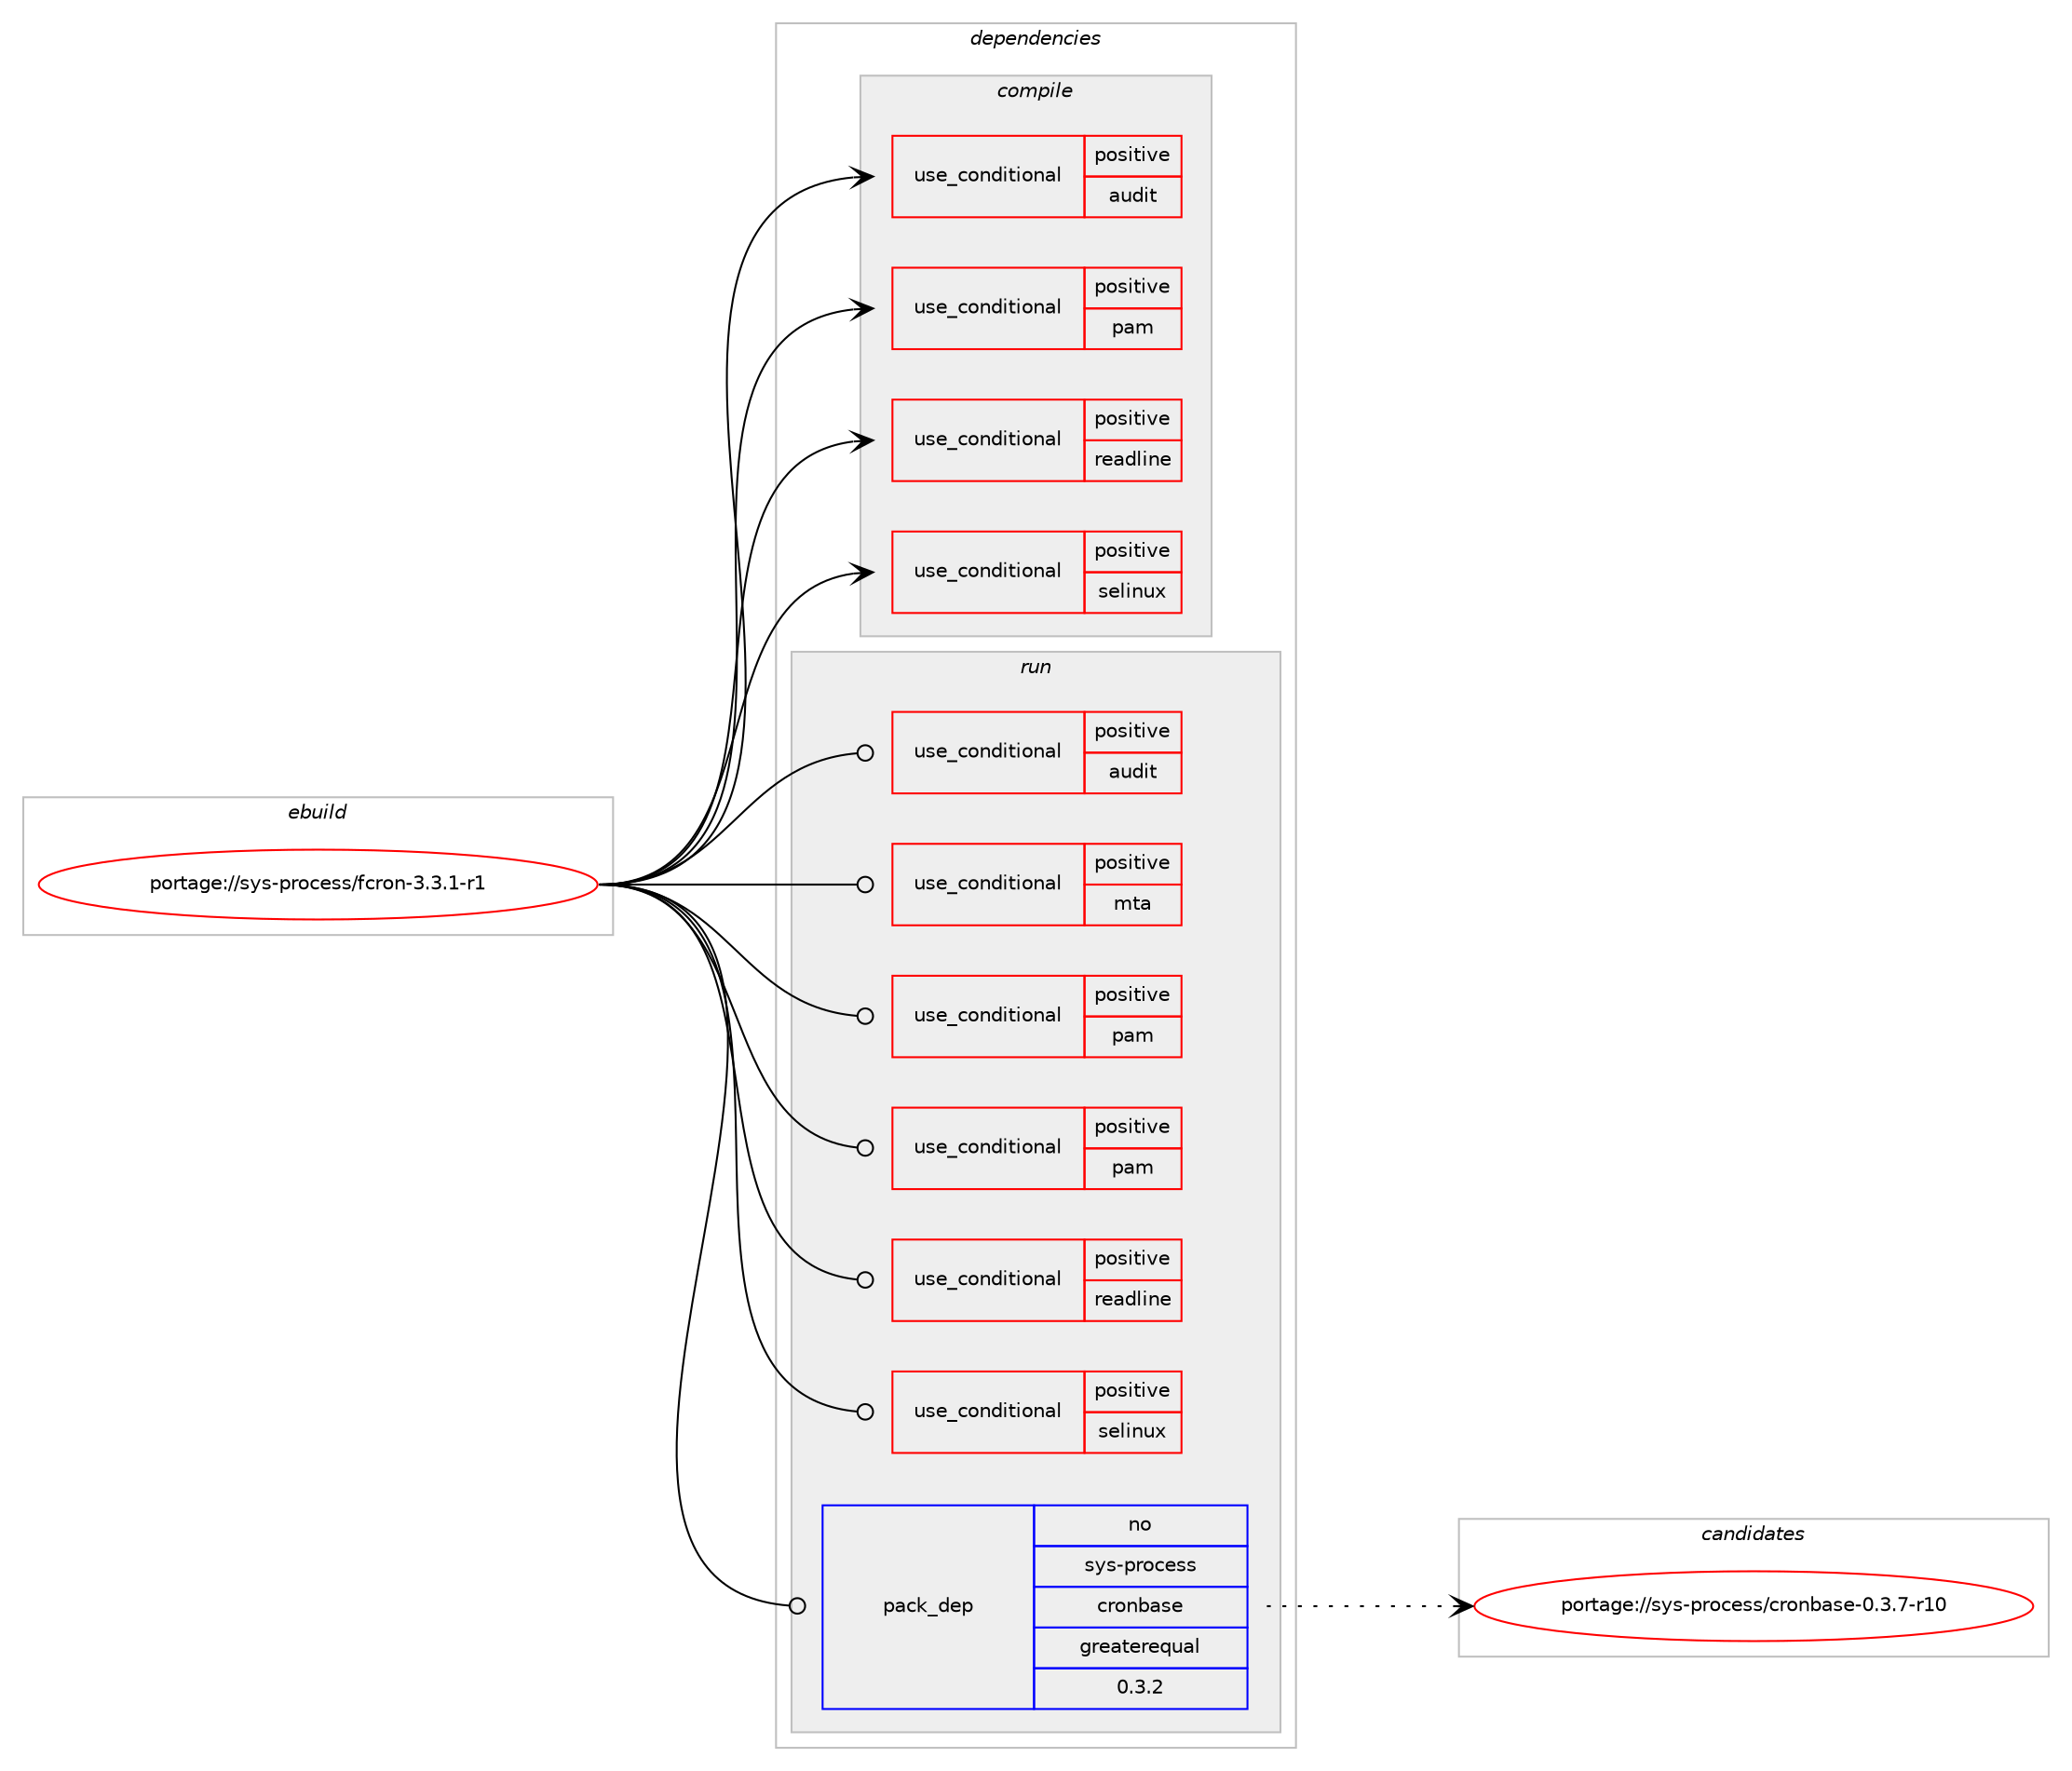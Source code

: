 digraph prolog {

# *************
# Graph options
# *************

newrank=true;
concentrate=true;
compound=true;
graph [rankdir=LR,fontname=Helvetica,fontsize=10,ranksep=1.5];#, ranksep=2.5, nodesep=0.2];
edge  [arrowhead=vee];
node  [fontname=Helvetica,fontsize=10];

# **********
# The ebuild
# **********

subgraph cluster_leftcol {
color=gray;
rank=same;
label=<<i>ebuild</i>>;
id [label="portage://sys-process/fcron-3.3.1-r1", color=red, width=4, href="../sys-process/fcron-3.3.1-r1.svg"];
}

# ****************
# The dependencies
# ****************

subgraph cluster_midcol {
color=gray;
label=<<i>dependencies</i>>;
subgraph cluster_compile {
fillcolor="#eeeeee";
style=filled;
label=<<i>compile</i>>;
subgraph cond115652 {
dependency222085 [label=<<TABLE BORDER="0" CELLBORDER="1" CELLSPACING="0" CELLPADDING="4"><TR><TD ROWSPAN="3" CELLPADDING="10">use_conditional</TD></TR><TR><TD>positive</TD></TR><TR><TD>audit</TD></TR></TABLE>>, shape=none, color=red];
# *** BEGIN UNKNOWN DEPENDENCY TYPE (TODO) ***
# dependency222085 -> package_dependency(portage://sys-process/fcron-3.3.1-r1,install,no,sys-process,audit,none,[,,],[],[])
# *** END UNKNOWN DEPENDENCY TYPE (TODO) ***

}
id:e -> dependency222085:w [weight=20,style="solid",arrowhead="vee"];
subgraph cond115653 {
dependency222086 [label=<<TABLE BORDER="0" CELLBORDER="1" CELLSPACING="0" CELLPADDING="4"><TR><TD ROWSPAN="3" CELLPADDING="10">use_conditional</TD></TR><TR><TD>positive</TD></TR><TR><TD>pam</TD></TR></TABLE>>, shape=none, color=red];
# *** BEGIN UNKNOWN DEPENDENCY TYPE (TODO) ***
# dependency222086 -> package_dependency(portage://sys-process/fcron-3.3.1-r1,install,no,sys-libs,pam,none,[,,],[],[])
# *** END UNKNOWN DEPENDENCY TYPE (TODO) ***

}
id:e -> dependency222086:w [weight=20,style="solid",arrowhead="vee"];
subgraph cond115654 {
dependency222087 [label=<<TABLE BORDER="0" CELLBORDER="1" CELLSPACING="0" CELLPADDING="4"><TR><TD ROWSPAN="3" CELLPADDING="10">use_conditional</TD></TR><TR><TD>positive</TD></TR><TR><TD>readline</TD></TR></TABLE>>, shape=none, color=red];
# *** BEGIN UNKNOWN DEPENDENCY TYPE (TODO) ***
# dependency222087 -> package_dependency(portage://sys-process/fcron-3.3.1-r1,install,no,sys-libs,readline,none,[,,],any_same_slot,[])
# *** END UNKNOWN DEPENDENCY TYPE (TODO) ***

}
id:e -> dependency222087:w [weight=20,style="solid",arrowhead="vee"];
subgraph cond115655 {
dependency222088 [label=<<TABLE BORDER="0" CELLBORDER="1" CELLSPACING="0" CELLPADDING="4"><TR><TD ROWSPAN="3" CELLPADDING="10">use_conditional</TD></TR><TR><TD>positive</TD></TR><TR><TD>selinux</TD></TR></TABLE>>, shape=none, color=red];
# *** BEGIN UNKNOWN DEPENDENCY TYPE (TODO) ***
# dependency222088 -> package_dependency(portage://sys-process/fcron-3.3.1-r1,install,no,sys-libs,libselinux,none,[,,],[],[])
# *** END UNKNOWN DEPENDENCY TYPE (TODO) ***

}
id:e -> dependency222088:w [weight=20,style="solid",arrowhead="vee"];
# *** BEGIN UNKNOWN DEPENDENCY TYPE (TODO) ***
# id -> package_dependency(portage://sys-process/fcron-3.3.1-r1,install,no,acct-group,fcron,none,[,,],[],[])
# *** END UNKNOWN DEPENDENCY TYPE (TODO) ***

# *** BEGIN UNKNOWN DEPENDENCY TYPE (TODO) ***
# id -> package_dependency(portage://sys-process/fcron-3.3.1-r1,install,no,acct-user,fcron,none,[,,],[],[])
# *** END UNKNOWN DEPENDENCY TYPE (TODO) ***

# *** BEGIN UNKNOWN DEPENDENCY TYPE (TODO) ***
# id -> package_dependency(portage://sys-process/fcron-3.3.1-r1,install,no,virtual,libcrypt,none,[,,],any_same_slot,[])
# *** END UNKNOWN DEPENDENCY TYPE (TODO) ***

}
subgraph cluster_compileandrun {
fillcolor="#eeeeee";
style=filled;
label=<<i>compile and run</i>>;
}
subgraph cluster_run {
fillcolor="#eeeeee";
style=filled;
label=<<i>run</i>>;
subgraph cond115656 {
dependency222089 [label=<<TABLE BORDER="0" CELLBORDER="1" CELLSPACING="0" CELLPADDING="4"><TR><TD ROWSPAN="3" CELLPADDING="10">use_conditional</TD></TR><TR><TD>positive</TD></TR><TR><TD>audit</TD></TR></TABLE>>, shape=none, color=red];
# *** BEGIN UNKNOWN DEPENDENCY TYPE (TODO) ***
# dependency222089 -> package_dependency(portage://sys-process/fcron-3.3.1-r1,run,no,sys-process,audit,none,[,,],[],[])
# *** END UNKNOWN DEPENDENCY TYPE (TODO) ***

}
id:e -> dependency222089:w [weight=20,style="solid",arrowhead="odot"];
subgraph cond115657 {
dependency222090 [label=<<TABLE BORDER="0" CELLBORDER="1" CELLSPACING="0" CELLPADDING="4"><TR><TD ROWSPAN="3" CELLPADDING="10">use_conditional</TD></TR><TR><TD>positive</TD></TR><TR><TD>mta</TD></TR></TABLE>>, shape=none, color=red];
# *** BEGIN UNKNOWN DEPENDENCY TYPE (TODO) ***
# dependency222090 -> package_dependency(portage://sys-process/fcron-3.3.1-r1,run,no,virtual,mta,none,[,,],[],[])
# *** END UNKNOWN DEPENDENCY TYPE (TODO) ***

}
id:e -> dependency222090:w [weight=20,style="solid",arrowhead="odot"];
subgraph cond115658 {
dependency222091 [label=<<TABLE BORDER="0" CELLBORDER="1" CELLSPACING="0" CELLPADDING="4"><TR><TD ROWSPAN="3" CELLPADDING="10">use_conditional</TD></TR><TR><TD>positive</TD></TR><TR><TD>pam</TD></TR></TABLE>>, shape=none, color=red];
# *** BEGIN UNKNOWN DEPENDENCY TYPE (TODO) ***
# dependency222091 -> package_dependency(portage://sys-process/fcron-3.3.1-r1,run,no,sys-auth,pambase,none,[,,],[],[])
# *** END UNKNOWN DEPENDENCY TYPE (TODO) ***

}
id:e -> dependency222091:w [weight=20,style="solid",arrowhead="odot"];
subgraph cond115659 {
dependency222092 [label=<<TABLE BORDER="0" CELLBORDER="1" CELLSPACING="0" CELLPADDING="4"><TR><TD ROWSPAN="3" CELLPADDING="10">use_conditional</TD></TR><TR><TD>positive</TD></TR><TR><TD>pam</TD></TR></TABLE>>, shape=none, color=red];
# *** BEGIN UNKNOWN DEPENDENCY TYPE (TODO) ***
# dependency222092 -> package_dependency(portage://sys-process/fcron-3.3.1-r1,run,no,sys-libs,pam,none,[,,],[],[])
# *** END UNKNOWN DEPENDENCY TYPE (TODO) ***

}
id:e -> dependency222092:w [weight=20,style="solid",arrowhead="odot"];
subgraph cond115660 {
dependency222093 [label=<<TABLE BORDER="0" CELLBORDER="1" CELLSPACING="0" CELLPADDING="4"><TR><TD ROWSPAN="3" CELLPADDING="10">use_conditional</TD></TR><TR><TD>positive</TD></TR><TR><TD>readline</TD></TR></TABLE>>, shape=none, color=red];
# *** BEGIN UNKNOWN DEPENDENCY TYPE (TODO) ***
# dependency222093 -> package_dependency(portage://sys-process/fcron-3.3.1-r1,run,no,sys-libs,readline,none,[,,],any_same_slot,[])
# *** END UNKNOWN DEPENDENCY TYPE (TODO) ***

}
id:e -> dependency222093:w [weight=20,style="solid",arrowhead="odot"];
subgraph cond115661 {
dependency222094 [label=<<TABLE BORDER="0" CELLBORDER="1" CELLSPACING="0" CELLPADDING="4"><TR><TD ROWSPAN="3" CELLPADDING="10">use_conditional</TD></TR><TR><TD>positive</TD></TR><TR><TD>selinux</TD></TR></TABLE>>, shape=none, color=red];
# *** BEGIN UNKNOWN DEPENDENCY TYPE (TODO) ***
# dependency222094 -> package_dependency(portage://sys-process/fcron-3.3.1-r1,run,no,sys-libs,libselinux,none,[,,],[],[])
# *** END UNKNOWN DEPENDENCY TYPE (TODO) ***

}
id:e -> dependency222094:w [weight=20,style="solid",arrowhead="odot"];
# *** BEGIN UNKNOWN DEPENDENCY TYPE (TODO) ***
# id -> package_dependency(portage://sys-process/fcron-3.3.1-r1,run,no,acct-group,fcron,none,[,,],[],[])
# *** END UNKNOWN DEPENDENCY TYPE (TODO) ***

# *** BEGIN UNKNOWN DEPENDENCY TYPE (TODO) ***
# id -> package_dependency(portage://sys-process/fcron-3.3.1-r1,run,no,acct-user,fcron,none,[,,],[],[])
# *** END UNKNOWN DEPENDENCY TYPE (TODO) ***

# *** BEGIN UNKNOWN DEPENDENCY TYPE (TODO) ***
# id -> package_dependency(portage://sys-process/fcron-3.3.1-r1,run,no,app-misc,editor-wrapper,none,[,,],[],[])
# *** END UNKNOWN DEPENDENCY TYPE (TODO) ***

subgraph pack103498 {
dependency222095 [label=<<TABLE BORDER="0" CELLBORDER="1" CELLSPACING="0" CELLPADDING="4" WIDTH="220"><TR><TD ROWSPAN="6" CELLPADDING="30">pack_dep</TD></TR><TR><TD WIDTH="110">no</TD></TR><TR><TD>sys-process</TD></TR><TR><TD>cronbase</TD></TR><TR><TD>greaterequal</TD></TR><TR><TD>0.3.2</TD></TR></TABLE>>, shape=none, color=blue];
}
id:e -> dependency222095:w [weight=20,style="solid",arrowhead="odot"];
# *** BEGIN UNKNOWN DEPENDENCY TYPE (TODO) ***
# id -> package_dependency(portage://sys-process/fcron-3.3.1-r1,run,no,virtual,libcrypt,none,[,,],any_same_slot,[])
# *** END UNKNOWN DEPENDENCY TYPE (TODO) ***

# *** BEGIN UNKNOWN DEPENDENCY TYPE (TODO) ***
# id -> package_dependency(portage://sys-process/fcron-3.3.1-r1,run,weak,sys-process,bcron,none,[,,],[],[])
# *** END UNKNOWN DEPENDENCY TYPE (TODO) ***

# *** BEGIN UNKNOWN DEPENDENCY TYPE (TODO) ***
# id -> package_dependency(portage://sys-process/fcron-3.3.1-r1,run,weak,sys-process,cronie,none,[,,],[],[])
# *** END UNKNOWN DEPENDENCY TYPE (TODO) ***

# *** BEGIN UNKNOWN DEPENDENCY TYPE (TODO) ***
# id -> package_dependency(portage://sys-process/fcron-3.3.1-r1,run,weak,sys-process,dcron,none,[,,],[],[])
# *** END UNKNOWN DEPENDENCY TYPE (TODO) ***

}
}

# **************
# The candidates
# **************

subgraph cluster_choices {
rank=same;
color=gray;
label=<<i>candidates</i>>;

subgraph choice103498 {
color=black;
nodesep=1;
choice115121115451121141119910111511547991141111109897115101454846514655451144948 [label="portage://sys-process/cronbase-0.3.7-r10", color=red, width=4,href="../sys-process/cronbase-0.3.7-r10.svg"];
dependency222095:e -> choice115121115451121141119910111511547991141111109897115101454846514655451144948:w [style=dotted,weight="100"];
}
}

}
